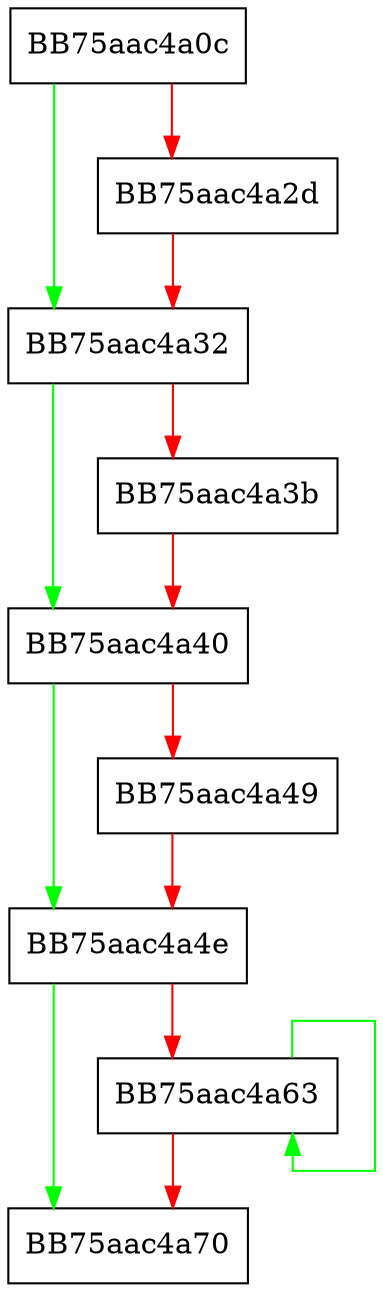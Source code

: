 digraph Reset {
  node [shape="box"];
  graph [splines=ortho];
  BB75aac4a0c -> BB75aac4a32 [color="green"];
  BB75aac4a0c -> BB75aac4a2d [color="red"];
  BB75aac4a2d -> BB75aac4a32 [color="red"];
  BB75aac4a32 -> BB75aac4a40 [color="green"];
  BB75aac4a32 -> BB75aac4a3b [color="red"];
  BB75aac4a3b -> BB75aac4a40 [color="red"];
  BB75aac4a40 -> BB75aac4a4e [color="green"];
  BB75aac4a40 -> BB75aac4a49 [color="red"];
  BB75aac4a49 -> BB75aac4a4e [color="red"];
  BB75aac4a4e -> BB75aac4a70 [color="green"];
  BB75aac4a4e -> BB75aac4a63 [color="red"];
  BB75aac4a63 -> BB75aac4a63 [color="green"];
  BB75aac4a63 -> BB75aac4a70 [color="red"];
}